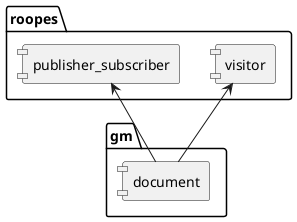 @startuml inter
skinparam componentStyle uml1

package "gm" as gm {
    component document as doc
}

package "roopes"  as roopes {
    component "publisher_subscriber" as rps
    component "visitor" as rpv
}


doc -u-> rps
doc -u-> rpv


@enduml